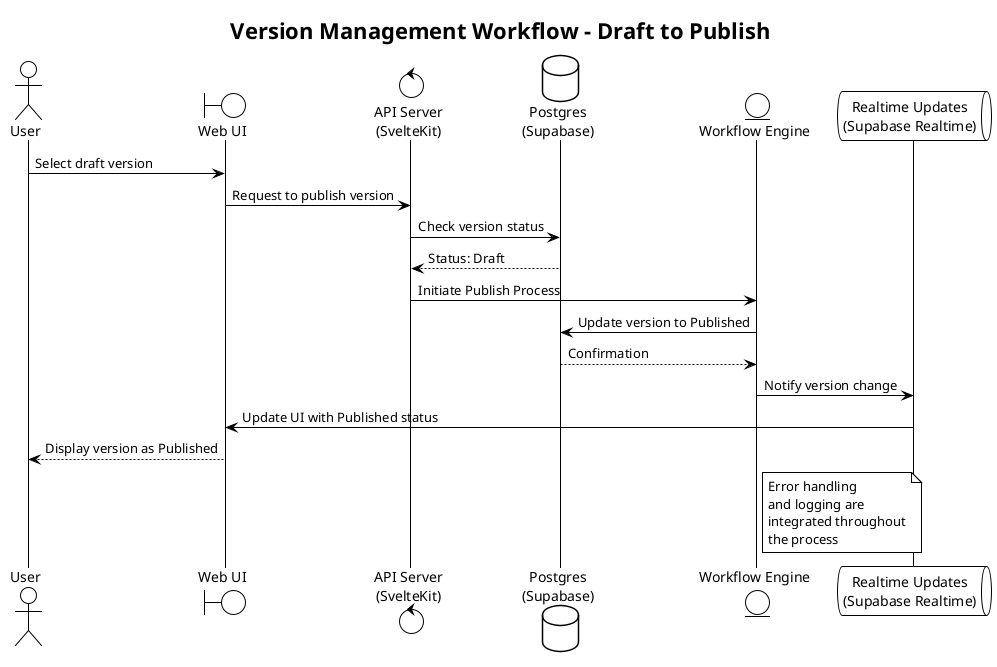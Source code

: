 @startuml
!theme plain

title Version Management Workflow - Draft to Publish

actor User as user
boundary "Web UI" as UI
control "API Server\n(SvelteKit)" as API
database "Postgres\n(Supabase)" as DB
entity "Workflow Engine" as Engine
queue "Realtime Updates\n(Supabase Realtime)" as Updates

user -> UI : Select draft version
UI -> API : Request to publish version
API -> DB : Check version status
DB --> API : Status: Draft
API -> Engine : Initiate Publish Process
Engine -> DB : Update version to Published
DB --> Engine : Confirmation
Engine -> Updates : Notify version change
Updates -> UI : Update UI with Published status
UI --> user : Display version as Published

note right of Engine : Error handling\nand logging are\nintegrated throughout\nthe process

@enduml